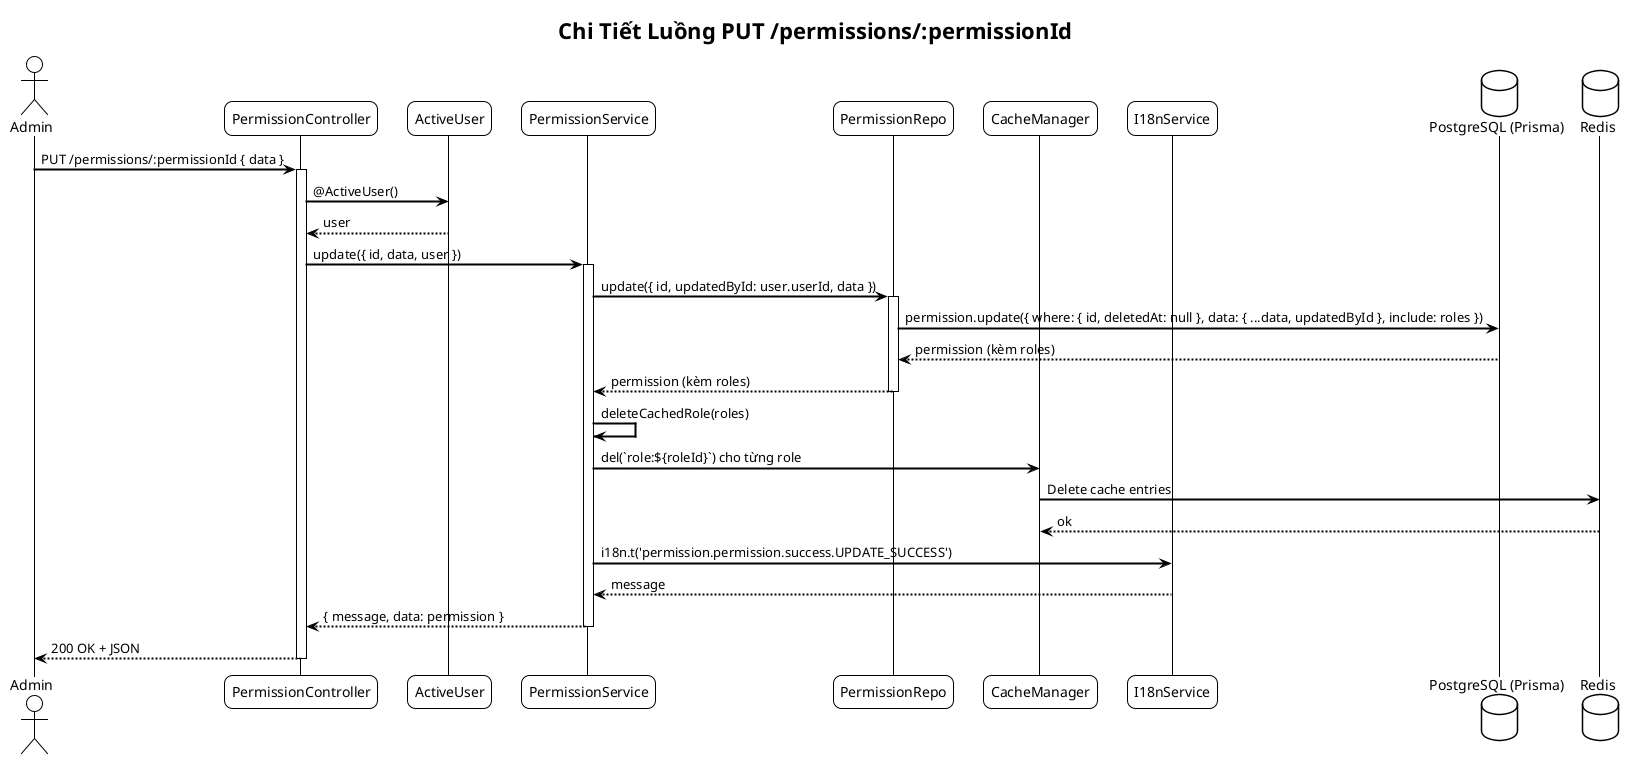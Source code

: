 @startuml Permission - Update Sequence
!theme plain
skinparam backgroundColor #FFFFFF
skinparam sequenceArrowThickness 2
skinparam roundcorner 16

title Chi Tiết Luồng PUT /permissions/:permissionId

actor "Admin" as A
participant "PermissionController" as PC
participant "ActiveUser" as AU
participant "PermissionService" as PS
participant "PermissionRepo" as PR
participant "CacheManager" as CM
participant "I18nService" as IS
database "PostgreSQL (Prisma)" as DB
database "Redis" as RD

A -> PC: PUT /permissions/:permissionId { data }
activate PC

PC -> AU: @ActiveUser()
AU --> PC: user

PC -> PS: update({ id, data, user })
activate PS

PS -> PR: update({ id, updatedById: user.userId, data })
activate PR
PR -> DB: permission.update({ where: { id, deletedAt: null }, data: { ...data, updatedById }, include: roles })
DB --> PR: permission (kèm roles)
PR --> PS: permission (kèm roles)
deactivate PR

PS -> PS: deleteCachedRole(roles)
PS -> CM: del(`role:${roleId}`) cho từng role
CM -> RD: Delete cache entries
RD --> CM: ok

PS -> IS: i18n.t('permission.permission.success.UPDATE_SUCCESS')
IS --> PS: message
PS --> PC: { message, data: permission }
deactivate PS

PC --> A: 200 OK + JSON
deactivate PC

@enduml


